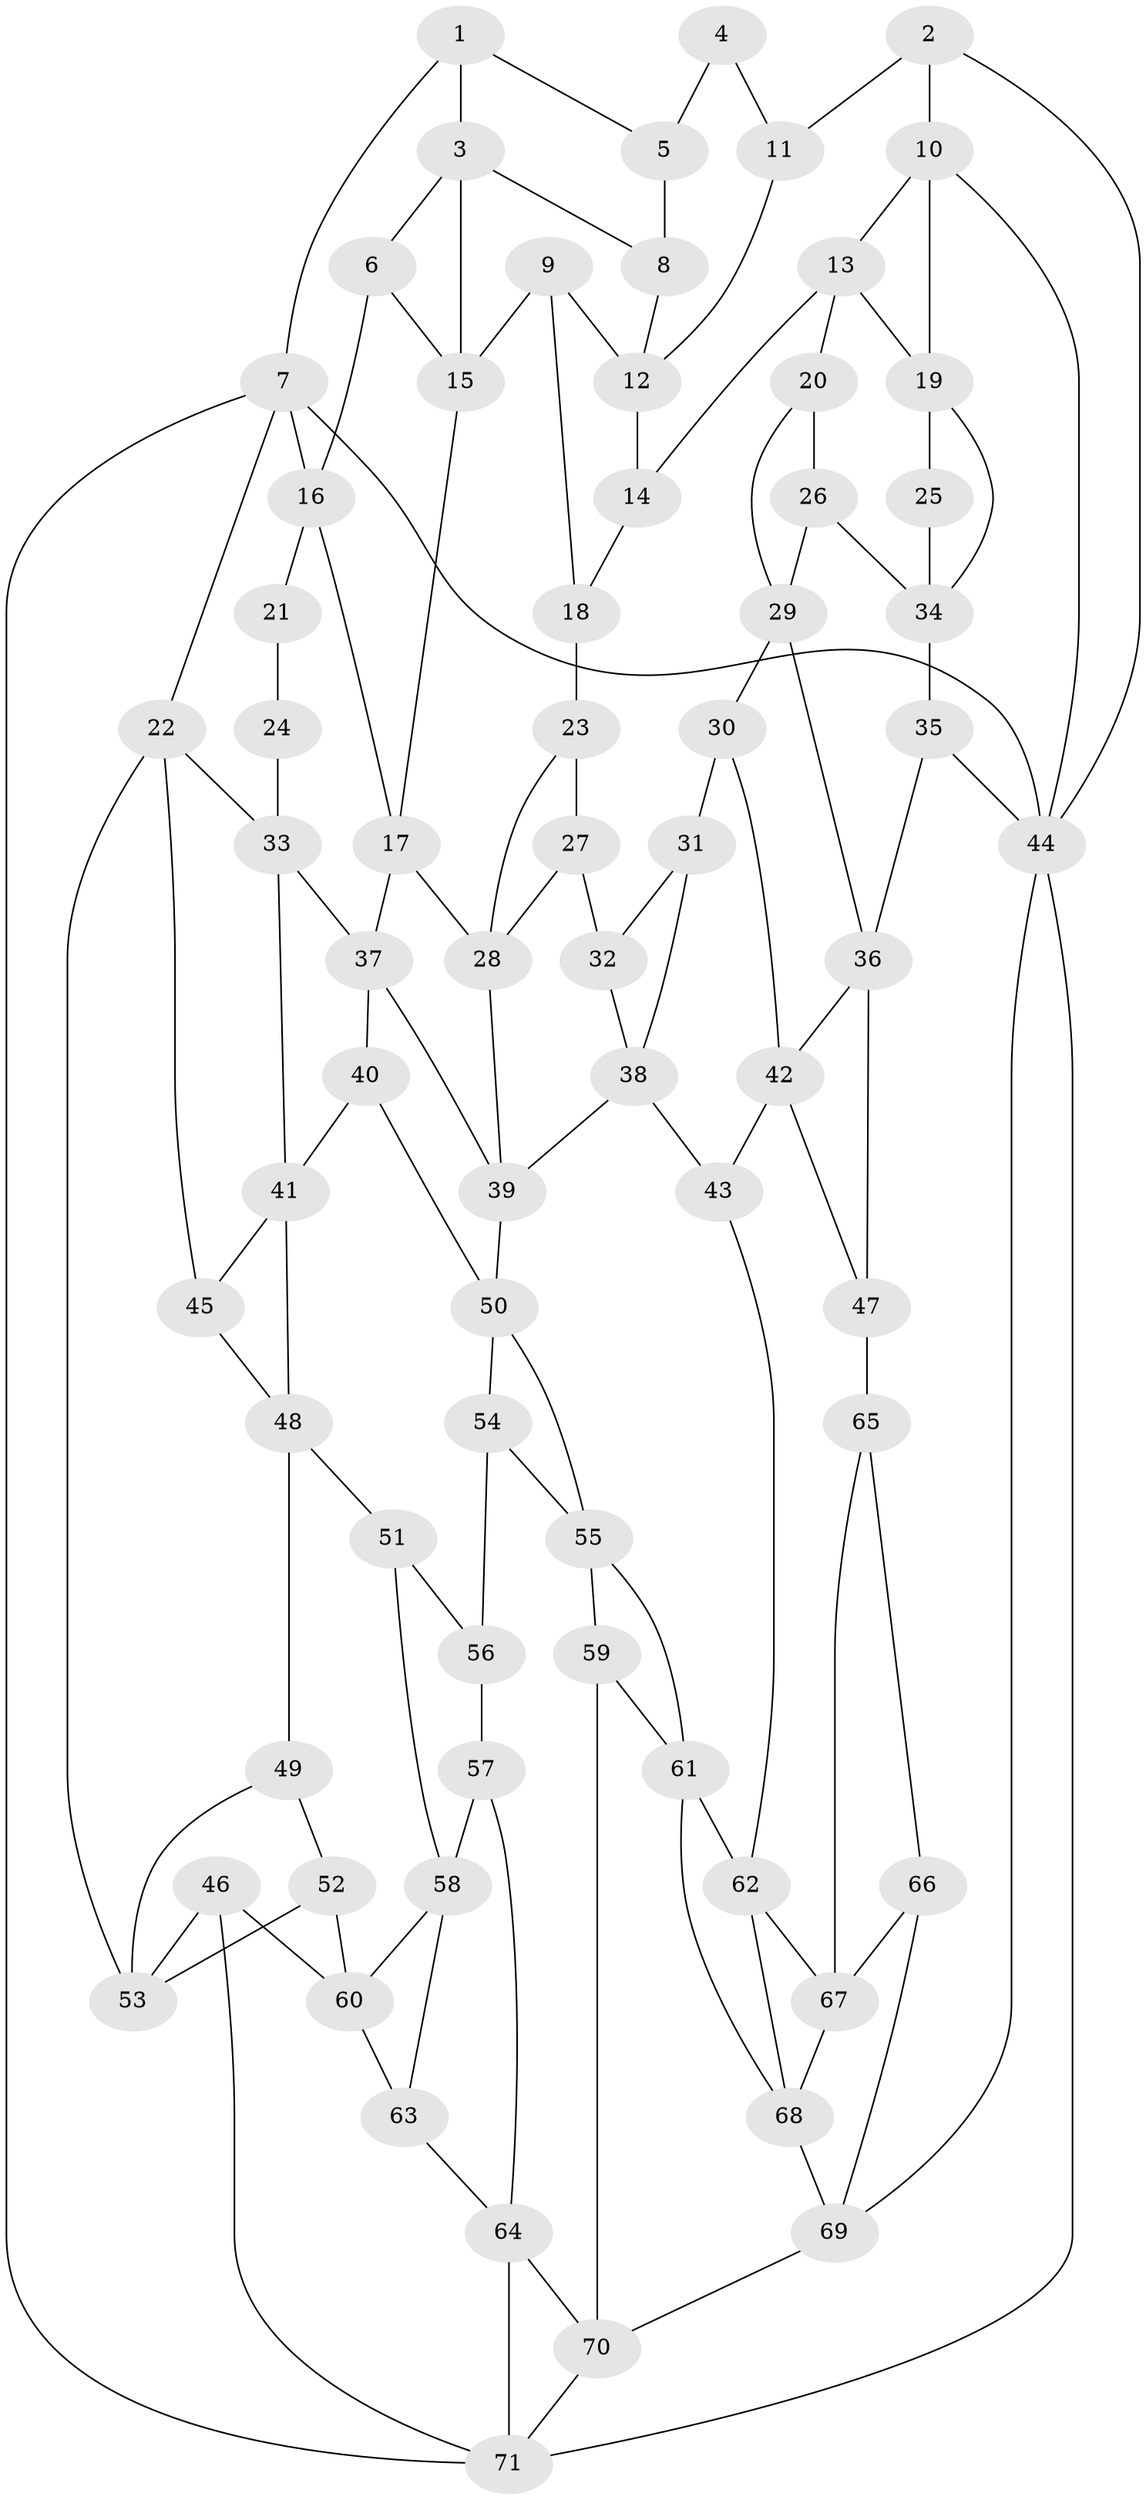 // original degree distribution, {3: 0.02112676056338028, 6: 0.2605633802816901, 5: 0.45774647887323944, 4: 0.2605633802816901}
// Generated by graph-tools (version 1.1) at 2025/03/03/09/25 03:03:23]
// undirected, 71 vertices, 124 edges
graph export_dot {
graph [start="1"]
  node [color=gray90,style=filled];
  1;
  2;
  3;
  4;
  5;
  6;
  7;
  8;
  9;
  10;
  11;
  12;
  13;
  14;
  15;
  16;
  17;
  18;
  19;
  20;
  21;
  22;
  23;
  24;
  25;
  26;
  27;
  28;
  29;
  30;
  31;
  32;
  33;
  34;
  35;
  36;
  37;
  38;
  39;
  40;
  41;
  42;
  43;
  44;
  45;
  46;
  47;
  48;
  49;
  50;
  51;
  52;
  53;
  54;
  55;
  56;
  57;
  58;
  59;
  60;
  61;
  62;
  63;
  64;
  65;
  66;
  67;
  68;
  69;
  70;
  71;
  1 -- 3 [weight=1.0];
  1 -- 5 [weight=1.0];
  1 -- 7 [weight=1.0];
  2 -- 10 [weight=1.0];
  2 -- 11 [weight=1.0];
  2 -- 44 [weight=1.0];
  3 -- 6 [weight=1.0];
  3 -- 8 [weight=1.0];
  3 -- 15 [weight=1.0];
  4 -- 5 [weight=2.0];
  4 -- 11 [weight=2.0];
  5 -- 8 [weight=2.0];
  6 -- 15 [weight=1.0];
  6 -- 16 [weight=1.0];
  7 -- 16 [weight=1.0];
  7 -- 22 [weight=1.0];
  7 -- 44 [weight=1.0];
  7 -- 71 [weight=1.0];
  8 -- 12 [weight=1.0];
  9 -- 12 [weight=1.0];
  9 -- 15 [weight=1.0];
  9 -- 18 [weight=1.0];
  10 -- 13 [weight=1.0];
  10 -- 19 [weight=1.0];
  10 -- 44 [weight=1.0];
  11 -- 12 [weight=1.0];
  12 -- 14 [weight=1.0];
  13 -- 14 [weight=1.0];
  13 -- 19 [weight=1.0];
  13 -- 20 [weight=1.0];
  14 -- 18 [weight=1.0];
  15 -- 17 [weight=1.0];
  16 -- 17 [weight=1.0];
  16 -- 21 [weight=1.0];
  17 -- 28 [weight=1.0];
  17 -- 37 [weight=1.0];
  18 -- 23 [weight=2.0];
  19 -- 25 [weight=1.0];
  19 -- 34 [weight=1.0];
  20 -- 26 [weight=1.0];
  20 -- 29 [weight=1.0];
  21 -- 24 [weight=2.0];
  22 -- 33 [weight=1.0];
  22 -- 45 [weight=1.0];
  22 -- 53 [weight=1.0];
  23 -- 27 [weight=1.0];
  23 -- 28 [weight=1.0];
  24 -- 33 [weight=2.0];
  25 -- 34 [weight=2.0];
  26 -- 29 [weight=1.0];
  26 -- 34 [weight=2.0];
  27 -- 28 [weight=1.0];
  27 -- 32 [weight=2.0];
  28 -- 39 [weight=1.0];
  29 -- 30 [weight=1.0];
  29 -- 36 [weight=1.0];
  30 -- 31 [weight=2.0];
  30 -- 42 [weight=1.0];
  31 -- 32 [weight=1.0];
  31 -- 38 [weight=1.0];
  32 -- 38 [weight=1.0];
  33 -- 37 [weight=1.0];
  33 -- 41 [weight=1.0];
  34 -- 35 [weight=1.0];
  35 -- 36 [weight=1.0];
  35 -- 44 [weight=1.0];
  36 -- 42 [weight=1.0];
  36 -- 47 [weight=1.0];
  37 -- 39 [weight=1.0];
  37 -- 40 [weight=1.0];
  38 -- 39 [weight=1.0];
  38 -- 43 [weight=1.0];
  39 -- 50 [weight=1.0];
  40 -- 41 [weight=1.0];
  40 -- 50 [weight=1.0];
  41 -- 45 [weight=1.0];
  41 -- 48 [weight=1.0];
  42 -- 43 [weight=1.0];
  42 -- 47 [weight=1.0];
  43 -- 62 [weight=1.0];
  44 -- 69 [weight=1.0];
  44 -- 71 [weight=1.0];
  45 -- 48 [weight=1.0];
  46 -- 53 [weight=1.0];
  46 -- 60 [weight=1.0];
  46 -- 71 [weight=1.0];
  47 -- 65 [weight=2.0];
  48 -- 49 [weight=1.0];
  48 -- 51 [weight=1.0];
  49 -- 52 [weight=1.0];
  49 -- 53 [weight=1.0];
  50 -- 54 [weight=1.0];
  50 -- 55 [weight=1.0];
  51 -- 56 [weight=1.0];
  51 -- 58 [weight=1.0];
  52 -- 53 [weight=1.0];
  52 -- 60 [weight=2.0];
  54 -- 55 [weight=1.0];
  54 -- 56 [weight=2.0];
  55 -- 59 [weight=1.0];
  55 -- 61 [weight=1.0];
  56 -- 57 [weight=1.0];
  57 -- 58 [weight=1.0];
  57 -- 64 [weight=1.0];
  58 -- 60 [weight=1.0];
  58 -- 63 [weight=1.0];
  59 -- 61 [weight=1.0];
  59 -- 70 [weight=1.0];
  60 -- 63 [weight=2.0];
  61 -- 62 [weight=1.0];
  61 -- 68 [weight=1.0];
  62 -- 67 [weight=1.0];
  62 -- 68 [weight=1.0];
  63 -- 64 [weight=1.0];
  64 -- 70 [weight=1.0];
  64 -- 71 [weight=1.0];
  65 -- 66 [weight=1.0];
  65 -- 67 [weight=1.0];
  66 -- 67 [weight=1.0];
  66 -- 69 [weight=1.0];
  67 -- 68 [weight=1.0];
  68 -- 69 [weight=1.0];
  69 -- 70 [weight=1.0];
  70 -- 71 [weight=1.0];
}
